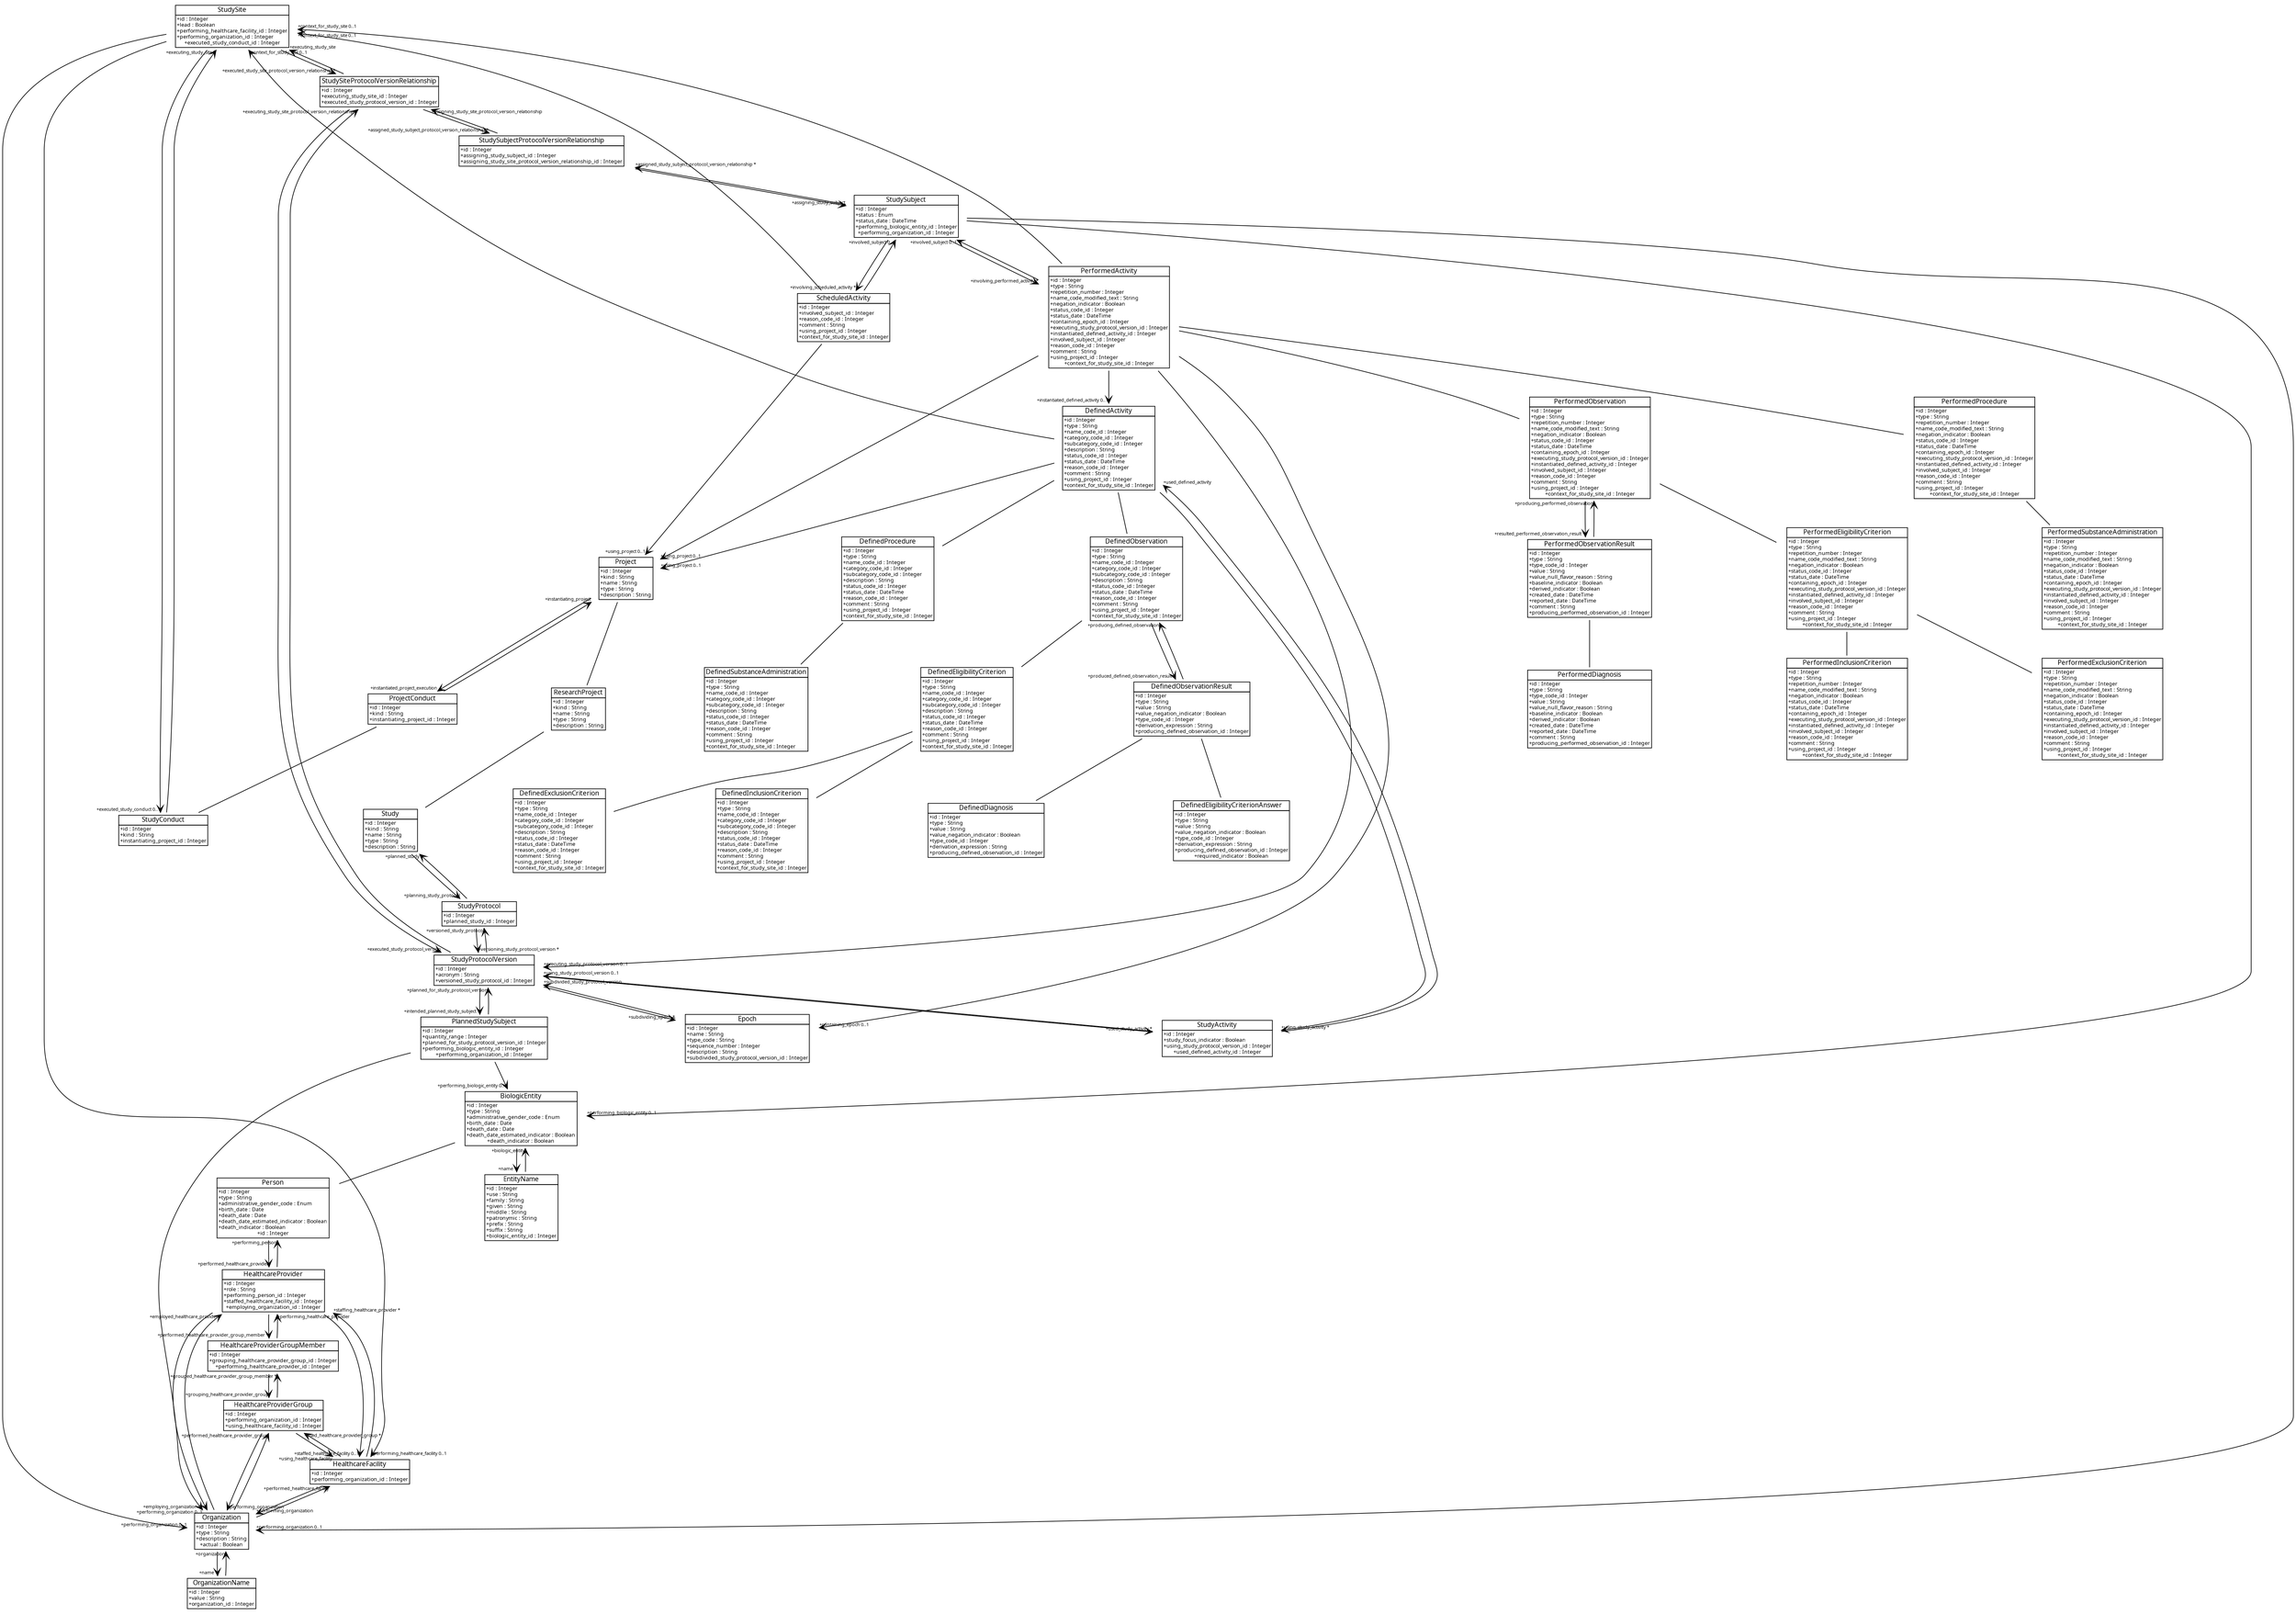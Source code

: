 digraph G {
	graph [bb="0,0,2654.7,1881",
		dim=3,
		mode=major,
		overlap=0,
		pack=True,
		prog=neato,
		ratio=.75,
		sep=0.01
	];
	node [label="\N"];
	BiologicEntity	[fontname="Bitstream-Vera Sans",
		fontsize=8.0,
		height=1.25,
		label=<<TABLE CELLSPACING="0" CELLPADDING="1" BORDER="0" CELLBORDER="1.0" ALIGN="LEFT"><TR><TD><FONT POINT-SIZE="10">BiologicEntity</FONT></TD></TR><TR><TD ALIGN="LEFT">+id : Integer<BR ALIGN="LEFT"/>+type : String<BR ALIGN="LEFT"/>+administrative_gender_code : Enum<BR ALIGN="LEFT"/>+birth_date : Date<BR ALIGN="LEFT"/>+death_date : Date<BR ALIGN="LEFT"/>+death_date_estimated_indicator : Boolean<BR ALIGN="LEFT"/>+death_indicator : Boolean</TD></TR></TABLE>>,
		pos="186.71,1314",
		shape=plaintext,
		width=2.7778];
	EntityName	[fontname="Bitstream-Vera Sans",
		fontsize=8.0,
		height=1.5,
		label=<<TABLE CELLSPACING="0" CELLPADDING="1" BORDER="0" CELLBORDER="1.0" ALIGN="LEFT"><TR><TD><FONT POINT-SIZE="10">EntityName</FONT></TD></TR><TR><TD ALIGN="LEFT">+id : Integer<BR ALIGN="LEFT"/>+use : String<BR ALIGN="LEFT"/>+family : String<BR ALIGN="LEFT"/>+given : String<BR ALIGN="LEFT"/>+middle : String<BR ALIGN="LEFT"/>+patronymic : String<BR ALIGN="LEFT"/>+prefix : String<BR ALIGN="LEFT"/>+suffix : String<BR ALIGN="LEFT"/>+biologic_entity_id : Integer</TD></TR></TABLE>>,
		pos="195.71,1116",
		shape=plaintext,
		width=1.875];
	BiologicEntity -> EntityName	[arrowhead=vee,
		arrowsize=1.0,
		arrowtail=none,
		fontname="Bitstream-Vera Sans",
		fontsize=7.0,
		head_lp="170.7,1174",
		headlabel="+name *",
		pos="e,187.2,1170 182.99,1268.5 183.11,1242.4 184.45,1208.8 186.46,1180",
		style="setlinewidth(1.0)"];
	Person	[fontname="Bitstream-Vera Sans",
		fontsize=8.0,
		height=1.375,
		label=<<TABLE CELLSPACING="0" CELLPADDING="1" BORDER="0" CELLBORDER="1.0" ALIGN="LEFT"><TR><TD><FONT POINT-SIZE="10">Person</FONT></TD></TR><TR><TD ALIGN="LEFT">+id : Integer<BR ALIGN="LEFT"/>+type : String<BR ALIGN="LEFT"/>+administrative_gender_code : Enum<BR ALIGN="LEFT"/>+birth_date : Date<BR ALIGN="LEFT"/>+death_date : Date<BR ALIGN="LEFT"/>+death_date_estimated_indicator : Boolean<BR ALIGN="LEFT"/>+death_indicator : Boolean<BR ALIGN="LEFT"/>+id : Integer</TD></TR></TABLE>>,
		pos="166.71,536",
		shape=plaintext,
		width=2.7778];
	BiologicEntity -> Person	[arrowhead=none,
		arrowsize=1.0,
		arrowtail=empty,
		pos="153.41,1269 139.8,1248.3 125.65,1222.6 118.71,1197 58.428,974.98 121.82,696.46 152.29,585.68",
		style="setlinewidth(1.0)"];
	DefinedActivity	[fontname="Bitstream-Vera Sans",
		fontsize=8.0,
		height=1.875,
		label=<<TABLE CELLSPACING="0" CELLPADDING="1" BORDER="0" CELLBORDER="1.0" ALIGN="LEFT"><TR><TD><FONT POINT-SIZE="10">DefinedActivity</FONT></TD></TR><TR><TD ALIGN="LEFT">+id : Integer<BR ALIGN="LEFT"/>+type : String<BR ALIGN="LEFT"/>+name_code_id : Integer<BR ALIGN="LEFT"/>+category_code_id : Integer<BR ALIGN="LEFT"/>+subcategory_code_id : Integer<BR ALIGN="LEFT"/>+description : String<BR ALIGN="LEFT"/>+status_code_id : Integer<BR ALIGN="LEFT"/>+status_date : DateTime<BR ALIGN="LEFT"/>+reason_code_id : Integer<BR ALIGN="LEFT"/>+comment : String<BR ALIGN="LEFT"/>+using_project_id : Integer<BR ALIGN="LEFT"/>+context_for_study_site_id : Integer</TD></TR></TABLE>>,
		pos="1060.7,1116",
		shape=plaintext,
		width=2.2917];
	DefinedObservation	[fontname="Bitstream-Vera Sans",
		fontsize=8.0,
		height=1.875,
		label=<<TABLE CELLSPACING="0" CELLPADDING="1" BORDER="0" CELLBORDER="1.0" ALIGN="LEFT"><TR><TD><FONT POINT-SIZE="10">DefinedObservation</FONT></TD></TR><TR><TD ALIGN="LEFT">+id : Integer<BR ALIGN="LEFT"/>+type : String<BR ALIGN="LEFT"/>+name_code_id : Integer<BR ALIGN="LEFT"/>+category_code_id : Integer<BR ALIGN="LEFT"/>+subcategory_code_id : Integer<BR ALIGN="LEFT"/>+description : String<BR ALIGN="LEFT"/>+status_code_id : Integer<BR ALIGN="LEFT"/>+status_date : DateTime<BR ALIGN="LEFT"/>+reason_code_id : Integer<BR ALIGN="LEFT"/>+comment : String<BR ALIGN="LEFT"/>+using_project_id : Integer<BR ALIGN="LEFT"/>+context_for_study_site_id : Integer</TD></TR></TABLE>>,
		pos="1060.7,918",
		shape=plaintext,
		width=2.2917];
	DefinedActivity -> DefinedObservation	[arrowhead=none,
		arrowsize=1.0,
		arrowtail=empty,
		pos="1060.7,1048.4 1060.7,1028.2 1060.7,1006 1060.7,985.78",
		style="setlinewidth(1.0)"];
	DefinedProcedure	[fontname="Bitstream-Vera Sans",
		fontsize=8.0,
		height=1.875,
		label=<<TABLE CELLSPACING="0" CELLPADDING="1" BORDER="0" CELLBORDER="1.0" ALIGN="LEFT"><TR><TD><FONT POINT-SIZE="10">DefinedProcedure</FONT></TD></TR><TR><TD ALIGN="LEFT">+id : Integer<BR ALIGN="LEFT"/>+type : String<BR ALIGN="LEFT"/>+name_code_id : Integer<BR ALIGN="LEFT"/>+category_code_id : Integer<BR ALIGN="LEFT"/>+subcategory_code_id : Integer<BR ALIGN="LEFT"/>+description : String<BR ALIGN="LEFT"/>+status_code_id : Integer<BR ALIGN="LEFT"/>+status_date : DateTime<BR ALIGN="LEFT"/>+reason_code_id : Integer<BR ALIGN="LEFT"/>+comment : String<BR ALIGN="LEFT"/>+using_project_id : Integer<BR ALIGN="LEFT"/>+context_for_study_site_id : Integer</TD></TR></TABLE>>,
		pos="1287.7,918",
		shape=plaintext,
		width=2.2917];
	DefinedActivity -> DefinedProcedure	[arrowhead=none,
		arrowsize=1.0,
		arrowtail=empty,
		pos="1137.9,1048.4 1161.3,1028.2 1187,1006 1210.4,985.78",
		style="setlinewidth(1.0)"];
	Project	[fontname="Bitstream-Vera Sans",
		fontsize=8.0,
		height=1,
		label=<<TABLE CELLSPACING="0" CELLPADDING="1" BORDER="0" CELLBORDER="1.0" ALIGN="LEFT"><TR><TD><FONT POINT-SIZE="10">Project</FONT></TD></TR><TR><TD ALIGN="LEFT">+id : Integer<BR ALIGN="LEFT"/>+kind : String<BR ALIGN="LEFT"/>+name : String<BR ALIGN="LEFT"/>+type : String<BR ALIGN="LEFT"/>+description : String</TD></TR></TABLE>>,
		pos="775.71,918",
		shape=plaintext,
		width=1.4583];
	DefinedActivity -> Project	[arrowhead=vee,
		arrowsize=1.0,
		arrowtail=none,
		fontname="Bitstream-Vera Sans",
		fontsize=7.0,
		head_lp="862.4,958.21",
		headlabel="+using_project 0..1",
		pos="e,826.9,954.21 977.89,1058 932.22,1026.6 876.58,988.37 835.23,959.94",
		style="setlinewidth(1.0)"];
	StudyActivity	[fontname="Bitstream-Vera Sans",
		fontsize=8.0,
		height=0.875,
		label=<<TABLE CELLSPACING="0" CELLPADDING="1" BORDER="0" CELLBORDER="1.0" ALIGN="LEFT"><TR><TD><FONT POINT-SIZE="10">StudyActivity</FONT></TD></TR><TR><TD ALIGN="LEFT">+id : Integer<BR ALIGN="LEFT"/>+study_focus_indicator : Boolean<BR ALIGN="LEFT"/>+using_study_protocol_version_id : Integer<BR ALIGN="LEFT"/>+used_defined_activity_id : Integer</TD></TR></TABLE>>,
		pos="1533.7,918",
		shape=plaintext,
		width=2.7083];
	DefinedActivity -> StudyActivity	[arrowhead=vee,
		arrowsize=1.0,
		arrowtail=none,
		fontname="Bitstream-Vera Sans",
		fontsize=7.0,
		head_lp="1426.9,953.66",
		headlabel="+using_study_activity *",
		pos="e,1470.9,949.66 1143.5,1085.7 1206.5,1063.9 1295,1032.2 1370.7,999 1401.1,985.66 1433.8,969 1462,954.34",
		style="setlinewidth(1.0)"];
	StudySite	[fontname="Bitstream-Vera Sans",
		fontsize=8.0,
		height=1,
		label=<<TABLE CELLSPACING="0" CELLPADDING="1" BORDER="0" CELLBORDER="1.0" ALIGN="LEFT"><TR><TD><FONT POINT-SIZE="10">StudySite</FONT></TD></TR><TR><TD ALIGN="LEFT">+id : Integer<BR ALIGN="LEFT"/>+lead : Boolean<BR ALIGN="LEFT"/>+performing_healthcare_facility_id : Integer<BR ALIGN="LEFT"/>+performing_organization_id : Integer<BR ALIGN="LEFT"/>+executed_study_conduct_id : Integer</TD></TR></TABLE>>,
		pos="456.71,396",
		shape=plaintext,
		width=2.7639];
	DefinedActivity -> StudySite	[arrowhead=vee,
		arrowsize=1.0,
		arrowtail=none,
		fontname="Bitstream-Vera Sans",
		fontsize=7.0,
		head_lp="608.83,421.7",
		headlabel="+context_for_study_site 0..1",
		pos="e,556.33,417.7 1001.9,1048.3 989.93,1032.7 978.13,1015.8 968.71,999 885.37,850.35 925.92,784.2 836.71,639 782.46,550.72 765.13,524.12 \
677.71,468.5 644.05,447.09 603.41,431.55 566.21,420.54",
		style="setlinewidth(1.0)"];
	DefinedDiagnosis	[fontname="Bitstream-Vera Sans",
		fontsize=8.0,
		height=1.25,
		label=<<TABLE CELLSPACING="0" CELLPADDING="1" BORDER="0" CELLBORDER="1.0" ALIGN="LEFT"><TR><TD><FONT POINT-SIZE="10">DefinedDiagnosis</FONT></TD></TR><TR><TD ALIGN="LEFT">+id : Integer<BR ALIGN="LEFT"/>+type : String<BR ALIGN="LEFT"/>+value : String<BR ALIGN="LEFT"/>+value_negation_indicator : Boolean<BR ALIGN="LEFT"/>+type_code_id : Integer<BR ALIGN="LEFT"/>+derivation_expression : String<BR ALIGN="LEFT"/>+producing_defined_observation_id : Integer</TD></TR></TABLE>>,
		pos="1191.7,536",
		shape=plaintext,
		width=2.8333];
	DefinedObservationResult	[fontname="Bitstream-Vera Sans",
		fontsize=8.0,
		height=1.25,
		label=<<TABLE CELLSPACING="0" CELLPADDING="1" BORDER="0" CELLBORDER="1.0" ALIGN="LEFT"><TR><TD><FONT POINT-SIZE="10">DefinedObservationResult</FONT></TD></TR><TR><TD ALIGN="LEFT">+id : Integer<BR ALIGN="LEFT"/>+type : String<BR ALIGN="LEFT"/>+value : String<BR ALIGN="LEFT"/>+value_negation_indicator : Boolean<BR ALIGN="LEFT"/>+type_code_id : Integer<BR ALIGN="LEFT"/>+derivation_expression : String<BR ALIGN="LEFT"/>+producing_defined_observation_id : Integer</TD></TR></TABLE>>,
		pos="1084.7,720",
		shape=plaintext,
		width=2.8333];
	DefinedObservationResult -> DefinedDiagnosis	[arrowhead=none,
		arrowsize=1.0,
		arrowtail=empty,
		pos="1110.6,674.94 1127.3,646.54 1148.9,609.73 1165.7,581.28",
		style="setlinewidth(1.0)"];
	DefinedObservationResult -> DefinedObservation	[arrowhead=vee,
		arrowsize=1.0,
		arrowtail=none,
		fontname="Bitstream-Vera Sans",
		fontsize=7.0,
		head_lp="1014.8,846.37",
		headlabel="+producing_defined_observation",
		pos="e,1075.3,850.37 1085,765.27 1083.2,787.43 1080.2,814.91 1076.7,840.36",
		style="setlinewidth(1.0)"];
	DefinedEligibilityCriterionAnswer	[fontname="Bitstream-Vera Sans",
		fontsize=8.0,
		height=1.375,
		label=<<TABLE CELLSPACING="0" CELLPADDING="1" BORDER="0" CELLBORDER="1.0" ALIGN="LEFT"><TR><TD><FONT POINT-SIZE="10">DefinedEligibilityCriterionAnswer</FONT></TD></TR><TR><TD ALIGN="LEFT">+id : Integer<BR ALIGN="LEFT"/>+type : String<BR ALIGN="LEFT"/>+value : String<BR ALIGN="LEFT"/>+value_negation_indicator : Boolean<BR ALIGN="LEFT"/>+type_code_id : Integer<BR ALIGN="LEFT"/>+derivation_expression : String<BR ALIGN="LEFT"/>+producing_defined_observation_id : Integer<BR ALIGN="LEFT"/>+required_indicator : Boolean</TD></TR></TABLE>>,
		pos="1466.7,536",
		shape=plaintext,
		width=2.8333];
	DefinedObservationResult -> DefinedEligibilityCriterionAnswer	[arrowhead=none,
		arrowsize=1.0,
		arrowtail=empty,
		pos="1172.2,674.95 1196,663.13 1221.8,650.46 1245.7,639 1284.4,620.47 1327.1,600.6 1364.6,583.36",
		style="setlinewidth(1.0)"];
	DefinedEligibilityCriterion	[fontname="Bitstream-Vera Sans",
		fontsize=8.0,
		height=1.875,
		label=<<TABLE CELLSPACING="0" CELLPADDING="1" BORDER="0" CELLBORDER="1.0" ALIGN="LEFT"><TR><TD><FONT POINT-SIZE="10">DefinedEligibilityCriterion</FONT></TD></TR><TR><TD ALIGN="LEFT">+id : Integer<BR ALIGN="LEFT"/>+type : String<BR ALIGN="LEFT"/>+name_code_id : Integer<BR ALIGN="LEFT"/>+category_code_id : Integer<BR ALIGN="LEFT"/>+subcategory_code_id : Integer<BR ALIGN="LEFT"/>+description : String<BR ALIGN="LEFT"/>+status_code_id : Integer<BR ALIGN="LEFT"/>+status_date : DateTime<BR ALIGN="LEFT"/>+reason_code_id : Integer<BR ALIGN="LEFT"/>+comment : String<BR ALIGN="LEFT"/>+using_project_id : Integer<BR ALIGN="LEFT"/>+context_for_study_site_id : Integer</TD></TR></TABLE>>,
		pos="1336.7,720",
		shape=plaintext,
		width=2.2917];
	DefinedExclusionCriterion	[fontname="Bitstream-Vera Sans",
		fontsize=8.0,
		height=1.875,
		label=<<TABLE CELLSPACING="0" CELLPADDING="1" BORDER="0" CELLBORDER="1.0" ALIGN="LEFT"><TR><TD><FONT POINT-SIZE="10">DefinedExclusionCriterion</FONT></TD></TR><TR><TD ALIGN="LEFT">+id : Integer<BR ALIGN="LEFT"/>+type : String<BR ALIGN="LEFT"/>+name_code_id : Integer<BR ALIGN="LEFT"/>+category_code_id : Integer<BR ALIGN="LEFT"/>+subcategory_code_id : Integer<BR ALIGN="LEFT"/>+description : String<BR ALIGN="LEFT"/>+status_code_id : Integer<BR ALIGN="LEFT"/>+status_date : DateTime<BR ALIGN="LEFT"/>+reason_code_id : Integer<BR ALIGN="LEFT"/>+comment : String<BR ALIGN="LEFT"/>+using_project_id : Integer<BR ALIGN="LEFT"/>+context_for_study_site_id : Integer</TD></TR></TABLE>>,
		pos="1718.7,536",
		shape=plaintext,
		width=2.2917];
	DefinedEligibilityCriterion -> DefinedExclusionCriterion	[arrowhead=none,
		arrowsize=1.0,
		arrowtail=empty,
		pos="1419.3,667.69 1437.2,657.52 1456.3,647.4 1474.7,639 1518.7,618.87 1532.9,621.74 1577.7,603.5 1596.8,595.75 1616.9,586.74 1635.9,\
577.9",
		style="setlinewidth(1.0)"];
	DefinedInclusionCriterion	[fontname="Bitstream-Vera Sans",
		fontsize=8.0,
		height=1.875,
		label=<<TABLE CELLSPACING="0" CELLPADDING="1" BORDER="0" CELLBORDER="1.0" ALIGN="LEFT"><TR><TD><FONT POINT-SIZE="10">DefinedInclusionCriterion</FONT></TD></TR><TR><TD ALIGN="LEFT">+id : Integer<BR ALIGN="LEFT"/>+type : String<BR ALIGN="LEFT"/>+name_code_id : Integer<BR ALIGN="LEFT"/>+category_code_id : Integer<BR ALIGN="LEFT"/>+subcategory_code_id : Integer<BR ALIGN="LEFT"/>+description : String<BR ALIGN="LEFT"/>+status_code_id : Integer<BR ALIGN="LEFT"/>+status_date : DateTime<BR ALIGN="LEFT"/>+reason_code_id : Integer<BR ALIGN="LEFT"/>+comment : String<BR ALIGN="LEFT"/>+using_project_id : Integer<BR ALIGN="LEFT"/>+context_for_study_site_id : Integer</TD></TR></TABLE>>,
		pos="1945.7,536",
		shape=plaintext,
		width=2.2917];
	DefinedEligibilityCriterion -> DefinedInclusionCriterion	[arrowhead=none,
		arrowsize=1.0,
		arrowtail=empty,
		pos="1419.5,663.6 1437.1,653.97 1456,645.1 1474.7,639 1617.5,592.43 1666.5,645.21 1810.7,603.5 1828.1,598.46 1846.1,591.25 1862.9,583.43",
		style="setlinewidth(1.0)"];
	DefinedObservation -> DefinedObservationResult	[arrowhead=vee,
		arrowsize=1.0,
		arrowtail=none,
		fontname="Bitstream-Vera Sans",
		fontsize=7.0,
		head_lp="999.03,769.27",
		headlabel="+produced_defined_observation_result *",
		pos="e,1073.5,765.27 1062.4,850.37 1064.9,825.91 1068.4,798.54 1071.9,775.29",
		style="setlinewidth(1.0)"];
	DefinedObservation -> DefinedEligibilityCriterion	[arrowhead=none,
		arrowsize=1.0,
		arrowtail=empty,
		pos="1143.5,858.19 1178.4,833.39 1219,804.57 1254,779.76",
		style="setlinewidth(1.0)"];
	DefinedSubstanceAdministration	[fontname="Bitstream-Vera Sans",
		fontsize=8.0,
		height=1.875,
		label=<<TABLE CELLSPACING="0" CELLPADDING="1" BORDER="0" CELLBORDER="1.0" ALIGN="LEFT"><TR><TD><FONT POINT-SIZE="10">DefinedSubstanceAdministration</FONT></TD></TR><TR><TD ALIGN="LEFT">+id : Integer<BR ALIGN="LEFT"/>+type : String<BR ALIGN="LEFT"/>+name_code_id : Integer<BR ALIGN="LEFT"/>+category_code_id : Integer<BR ALIGN="LEFT"/>+subcategory_code_id : Integer<BR ALIGN="LEFT"/>+description : String<BR ALIGN="LEFT"/>+status_code_id : Integer<BR ALIGN="LEFT"/>+status_date : DateTime<BR ALIGN="LEFT"/>+reason_code_id : Integer<BR ALIGN="LEFT"/>+comment : String<BR ALIGN="LEFT"/>+using_project_id : Integer<BR ALIGN="LEFT"/>+context_for_study_site_id : Integer</TD></TR></TABLE>>,
		pos="1573.7,720",
		shape=plaintext,
		width=2.5];
	DefinedProcedure -> DefinedSubstanceAdministration	[arrowhead=none,
		arrowsize=1.0,
		arrowtail=empty,
		pos="1370.4,860.31 1405.9,836 1447.4,807.54 1483.7,782.71",
		style="setlinewidth(1.0)"];
	EntityName -> BiologicEntity	[arrowhead=vee,
		arrowsize=1.0,
		arrowtail=none,
		fontname="Bitstream-Vera Sans",
		fontsize=7.0,
		head_lp="164.01,1264.5",
		headlabel="+biologic_entity",
		pos="e,194.51,1268.5 199.35,1170 198.97,1197.3 197.46,1230.7 195.35,1258.3",
		style="setlinewidth(1.0)"];
	Epoch	[fontname="Bitstream-Vera Sans",
		fontsize=8.0,
		height=1.125,
		label=<<TABLE CELLSPACING="0" CELLPADDING="1" BORDER="0" CELLBORDER="1.0" ALIGN="LEFT"><TR><TD><FONT POINT-SIZE="10">Epoch</FONT></TD></TR><TR><TD ALIGN="LEFT">+id : Integer<BR ALIGN="LEFT"/>+name : String<BR ALIGN="LEFT"/>+type_code : String<BR ALIGN="LEFT"/>+sequence_number : Integer<BR ALIGN="LEFT"/>+description : String<BR ALIGN="LEFT"/>+subdivided_study_protocol_version_id : Integer</TD></TR></TABLE>>,
		pos="517.71,1116",
		shape=plaintext,
		width=3.0278];
	StudyProtocolVersion	[fontname="Bitstream-Vera Sans",
		fontsize=8.0,
		height=0.75,
		label=<<TABLE CELLSPACING="0" CELLPADDING="1" BORDER="0" CELLBORDER="1.0" ALIGN="LEFT"><TR><TD><FONT POINT-SIZE="10">StudyProtocolVersion</FONT></TD></TR><TR><TD ALIGN="LEFT">+id : Integer<BR ALIGN="LEFT"/>+acronym : String<BR ALIGN="LEFT"/>+versioned_study_protocol_id : Integer</TD></TR></TABLE>>,
		pos="1043.7,1746",
		shape=plaintext,
		width=2.5];
	Epoch -> StudyProtocolVersion	[arrowhead=vee,
		arrowsize=1.0,
		arrowtail=none,
		fontname="Bitstream-Vera Sans",
		fontsize=7.0,
		head_lp="885.96,1732.6",
		headlabel="+subdivided_study_protocol_version",
		pos="e,953.46,1728.6 534.11,1156.7 554.02,1221.1 583.71,1352.6 583.71,1466 583.71,1567 583.71,1567 583.71,1567 583.71,1644.1 808.08,1699.7 \
943.47,1726.7",
		style="setlinewidth(1.0)"];
	HealthcareFacility	[fontname="Bitstream-Vera Sans",
		fontsize=8.0,
		height=0.625,
		label=<<TABLE CELLSPACING="0" CELLPADDING="1" BORDER="0" CELLBORDER="1.0" ALIGN="LEFT"><TR><TD><FONT POINT-SIZE="10">HealthcareFacility</FONT></TD></TR><TR><TD ALIGN="LEFT">+id : Integer<BR ALIGN="LEFT"/>+performing_organization_id : Integer</TD></TR></TABLE>>,
		pos="282.71,302",
		shape=plaintext,
		width=2.4444];
	HealthcareProvider	[fontname="Bitstream-Vera Sans",
		fontsize=8.0,
		height=1,
		label=<<TABLE CELLSPACING="0" CELLPADDING="1" BORDER="0" CELLBORDER="1.0" ALIGN="LEFT"><TR><TD><FONT POINT-SIZE="10">HealthcareProvider</FONT></TD></TR><TR><TD ALIGN="LEFT">+id : Integer<BR ALIGN="LEFT"/>+role : String<BR ALIGN="LEFT"/>+performing_person_id : Integer<BR ALIGN="LEFT"/>+staffed_healthcare_facility_id : Integer<BR ALIGN="LEFT"/>+employing_organization_id : Integer</TD></TR></TABLE>>,
		pos="182.71,396",
		shape=plaintext,
		width=2.5417];
	HealthcareFacility -> HealthcareProvider	[arrowhead=vee,
		arrowsize=1.0,
		arrowtail=none,
		fontname="Bitstream-Vera Sans",
		fontsize=7.0,
		head_lp="285.87,355.96",
		headlabel="+staffing_healthcare_provider *",
		pos="e,227.37,359.96 265.02,324.63 256.44,333.18 245.73,343.31 234.88,353.19",
		style="setlinewidth(1.0)"];
	HealthcareProviderGroup	[fontname="Bitstream-Vera Sans",
		fontsize=8.0,
		height=0.75,
		label=<<TABLE CELLSPACING="0" CELLPADDING="1" BORDER="0" CELLBORDER="1.0" ALIGN="LEFT"><TR><TD><FONT POINT-SIZE="10">HealthcareProviderGroup</FONT></TD></TR><TR><TD ALIGN="LEFT">+id : Integer<BR ALIGN="LEFT"/>+performing_organization_id : Integer<BR ALIGN="LEFT"/>+using_healthcare_facility_id : Integer</TD></TR></TABLE>>,
		pos="282.71,117",
		shape=plaintext,
		width=2.4583];
	HealthcareFacility -> HealthcareProviderGroup	[arrowhead=vee,
		arrowsize=1.0,
		arrowtail=none,
		fontname="Bitstream-Vera Sans",
		fontsize=7.0,
		head_lp="211.81,148.1",
		headlabel="+used_healthcare_provider_group *",
		pos="e,277.81,144.1 278.15,279.29 275.59,248.53 275.27,191.85 277.18,154.54",
		style="setlinewidth(1.0)"];
	Organization	[fontname="Bitstream-Vera Sans",
		fontsize=8.0,
		height=0.875,
		label=<<TABLE CELLSPACING="0" CELLPADDING="1" BORDER="0" CELLBORDER="1.0" ALIGN="LEFT"><TR><TD><FONT POINT-SIZE="10">Organization</FONT></TD></TR><TR><TD ALIGN="LEFT">+id : Integer<BR ALIGN="LEFT"/>+type : String<BR ALIGN="LEFT"/>+description : String<BR ALIGN="LEFT"/>+actual : Boolean</TD></TR></TABLE>>,
		pos="437.71,212",
		shape=plaintext,
		width=1.4583];
	HealthcareFacility -> Organization	[arrowhead=vee,
		arrowsize=1.0,
		arrowtail=none,
		fontname="Bitstream-Vera Sans",
		fontsize=7.0,
		head_lp="337.09,243.33",
		headlabel="+performing_organization",
		pos="e,385.09,239.33 314.73,279.47 332.51,268.88 355.16,255.9 376.19,244.24",
		style="setlinewidth(1.0)"];
	HealthcareProvider -> HealthcareFacility	[arrowhead=vee,
		arrowsize=1.0,
		arrowtail=none,
		fontname="Bitstream-Vera Sans",
		fontsize=7.0,
		head_lp="194.37,328.63",
		headlabel="+staffed_healthcare_facility 0..1",
		pos="e,253.37,324.63 214.22,359.96 224.21,350.49 235.31,340.36 245.65,331.31",
		style="setlinewidth(1.0)"];
	HealthcareProviderGroupMember	[fontname="Bitstream-Vera Sans",
		fontsize=8.0,
		height=0.75,
		label=<<TABLE CELLSPACING="0" CELLPADDING="1" BORDER="0" CELLBORDER="1.0" ALIGN="LEFT"><TR><TD><FONT POINT-SIZE="10">HealthcareProviderGroupMember</FONT></TD></TR><TR><TD ALIGN="LEFT">+id : Integer<BR ALIGN="LEFT"/>+grouping_healthcare_provider_group_id : Integer<BR ALIGN="LEFT"/>+performing_healthcare_provider_id : Integer</TD></TR></TABLE>>,
		pos="204.71,27",
		shape=plaintext,
		width=3.125];
	HealthcareProvider -> HealthcareProviderGroupMember	[arrowhead=vee,
		arrowsize=1.0,
		arrowtail=none,
		fontname="Bitstream-Vera Sans",
		fontsize=7.0,
		head_lp="93,58.114",
		headlabel="+performed_healthcare_provider_group_member *",
		pos="e,186,54.114 173.89,359.95 166.04,302.93 160.17,186.72 175.71,90 177.1,81.332 179.49,72.22 182.39,63.73",
		style="setlinewidth(1.0)"];
	HealthcareProvider -> Organization	[arrowhead=vee,
		arrowsize=1.0,
		arrowtail=none,
		fontname="Bitstream-Vera Sans",
		fontsize=7.0,
		head_lp="476.5,247.7",
		headlabel="+employing_organization 0..1",
		pos="e,421.5,243.7 274.55,374.81 307.65,364.2 343.47,348.26 370.71,324.5 392.31,305.65 407.02,276.78 417.43,253.14",
		style="setlinewidth(1.0)"];
	HealthcareProvider -> Person	[arrowhead=vee,
		arrowsize=1.0,
		arrowtail=none,
		fontname="Bitstream-Vera Sans",
		fontsize=7.0,
		head_lp="141.33,482.35",
		headlabel="+performing_person",
		pos="e,178.83,486.35 184.6,432.21 183.72,445.57 182.14,461.18 180.22,476.13",
		style="setlinewidth(1.0)"];
	HealthcareProviderGroup -> HealthcareFacility	[arrowhead=vee,
		arrowsize=1.0,
		arrowtail=none,
		fontname="Bitstream-Vera Sans",
		fontsize=7.0,
		head_lp="238.76,275.29",
		headlabel="+using_healthcare_facility",
		pos="e,287.26,279.29 287.6,144.1 289.94,177.01 290.07,233.54 287.98,269.01",
		style="setlinewidth(1.0)"];
	HealthcareProviderGroup -> HealthcareProviderGroupMember	[arrowhead=vee,
		arrowsize=1.0,
		arrowtail=none,
		fontname="Bitstream-Vera Sans",
		fontsize=7.0,
		head_lp="310.6,58.081",
		headlabel="+grouped_healthcare_provider_group_member *",
		pos="e,221.6,54.081 253.06,89.597 244.83,80.904 236.04,71.114 228.2,61.941",
		style="setlinewidth(1.0)"];
	HealthcareProviderGroup -> Organization	[arrowhead=vee,
		arrowsize=1.0,
		arrowtail=none,
		fontname="Bitstream-Vera Sans",
		fontsize=7.0,
		head_lp="344.92,176.29",
		headlabel="+performing_organization",
		pos="e,392.92,180.29 332.18,144.01 348.79,153.6 367.36,164.65 384.25,174.97",
		style="setlinewidth(1.0)"];
	HealthcareProviderGroupMember -> HealthcareProvider	[arrowhead=vee,
		arrowsize=1.0,
		arrowtail=none,
		fontname="Bitstream-Vera Sans",
		fontsize=7.0,
		head_lp="123.1,355.95",
		headlabel="+performing_healthcare_provider",
		pos="e,185.1,359.95 202.65,54.114 199.51,65.021 195.64,77.94 193.71,90 179.05,181.24 183.45,289.83 184.88,349.71",
		style="setlinewidth(1.0)"];
	HealthcareProviderGroupMember -> HealthcareProviderGroup	[arrowhead=vee,
		arrowsize=1.0,
		arrowtail=none,
		fontname="Bitstream-Vera Sans",
		fontsize=7.0,
		head_lp="195.05,85.597",
		headlabel="+grouping_healthcare_provider_group",
		pos="e,265.55,89.597 234.05,54.081 242.27,62.746 251.06,72.53 258.92,81.719",
		style="setlinewidth(1.0)"];
	Organization -> HealthcareFacility	[arrowhead=vee,
		arrowsize=1.0,
		arrowtail=none,
		fontname="Bitstream-Vera Sans",
		fontsize=7.0,
		head_lp="384.02,275.47",
		headlabel="+performed_healthcare_facility",
		pos="e,326.52,279.47 390.25,243.61 372.96,253.68 353.33,264.78 335.6,274.52",
		style="setlinewidth(1.0)"];
	Organization -> HealthcareProvider	[arrowhead=vee,
		arrowsize=1.0,
		arrowtail=none,
		fontname="Bitstream-Vera Sans",
		fontsize=7.0,
		head_lp="337.44,383.73",
		headlabel="+employed_healthcare_provider *",
		pos="e,274.44,379.73 435.91,243.7 428.94,268.63 413.29,303.05 388.71,324.5 359.5,349.98 320.41,366.47 284.1,377.04",
		style="setlinewidth(1.0)"];
	Organization -> HealthcareProviderGroup	[arrowhead=vee,
		arrowsize=1.0,
		arrowtail=none,
		fontname="Bitstream-Vera Sans",
		fontsize=7.0,
		head_lp="393.12,148.13",
		headlabel="+performed_healthcare_provider_group",
		pos="e,320.12,144.13 384.96,183.1 366.81,172.57 346.67,160.53 329.07,149.68",
		style="setlinewidth(1.0)"];
	OrganizationName	[fontname="Bitstream-Vera Sans",
		fontsize=8.0,
		height=0.75,
		label=<<TABLE CELLSPACING="0" CELLPADDING="1" BORDER="0" CELLBORDER="1.0" ALIGN="LEFT"><TR><TD><FONT POINT-SIZE="10">OrganizationName</FONT></TD></TR><TR><TD ALIGN="LEFT">+id : Integer<BR ALIGN="LEFT"/>+value : String<BR ALIGN="LEFT"/>+organization_id : Integer</TD></TR></TABLE>>,
		pos="493.71,117",
		shape=plaintext,
		width=1.7639];
	Organization -> OrganizationName	[arrowhead=vee,
		arrowsize=1.0,
		arrowtail=none,
		fontname="Bitstream-Vera Sans",
		fontsize=7.0,
		head_lp="488.41,148.01",
		headlabel="+name *",
		pos="e,471.91,144.01 449.81,180.29 454.75,171.39 460.58,161.61 466.39,152.5",
		style="setlinewidth(1.0)"];
	OrganizationName -> Organization	[arrowhead=vee,
		arrowsize=1.0,
		arrowtail=none,
		fontname="Bitstream-Vera Sans",
		fontsize=7.0,
		head_lp="436.59,176.29",
		headlabel="+organization",
		pos="e,462.59,180.29 484.17,144.01 479.54,152.63 473.82,162.43 467.97,171.83",
		style="setlinewidth(1.0)"];
	PerformedActivity	[fontname="Bitstream-Vera Sans",
		fontsize=8.0,
		height=2.25,
		label=<<TABLE CELLSPACING="0" CELLPADDING="1" BORDER="0" CELLBORDER="1.0" ALIGN="LEFT"><TR><TD><FONT POINT-SIZE="10">PerformedActivity</FONT></TD></TR><TR><TD ALIGN="LEFT">+id : Integer<BR ALIGN="LEFT"/>+type : String<BR ALIGN="LEFT"/>+repetition_number : Integer<BR ALIGN="LEFT"/>+name_code_modified_text : String<BR ALIGN="LEFT"/>+negation_indicator : Boolean<BR ALIGN="LEFT"/>+status_code_id : Integer<BR ALIGN="LEFT"/>+status_date : DateTime<BR ALIGN="LEFT"/>+containing_epoch_id : Integer<BR ALIGN="LEFT"/>+executing_study_protocol_version_id : Integer<BR ALIGN="LEFT"/>+instantiated_defined_activity_id : Integer<BR ALIGN="LEFT"/>+involved_subject_id : Integer<BR ALIGN="LEFT"/>+reason_code_id : Integer<BR ALIGN="LEFT"/>+comment : String<BR ALIGN="LEFT"/>+using_project_id : Integer<BR ALIGN="LEFT"/>+context_for_study_site_id : Integer</TD></TR></TABLE>>,
		pos="1043.7,1314",
		shape=plaintext,
		width=2.9583];
	PerformedActivity -> DefinedActivity	[arrowhead=vee,
		arrowsize=1.0,
		arrowtail=none,
		fontname="Bitstream-Vera Sans",
		fontsize=7.0,
		head_lp="990.43,1187.6",
		headlabel="+instantiated_defined_activity 0..1",
		pos="e,1054.9,1183.6 1050.6,1233 1051.8,1220.1 1052.9,1206.7 1054,1193.8",
		style="setlinewidth(1.0)"];
	PerformedActivity -> Epoch	[arrowhead=vee,
		arrowsize=1.0,
		arrowtail=none,
		fontname="Bitstream-Vera Sans",
		fontsize=7.0,
		head_lp="571.86,1160.6",
		headlabel="+containing_epoch 0..1",
		pos="e,614.86,1156.6 937.05,1272.2 902.87,1259.4 864.78,1245.3 829.71,1233 781.58,1216.1 768.68,1214.4 720.71,1197 689.23,1185.6 655.3,\
1172.6 624.36,1160.3",
		style="setlinewidth(1.0)"];
	PerformedObservation	[fontname="Bitstream-Vera Sans",
		fontsize=8.0,
		height=2.25,
		label=<<TABLE CELLSPACING="0" CELLPADDING="1" BORDER="0" CELLBORDER="1.0" ALIGN="LEFT"><TR><TD><FONT POINT-SIZE="10">PerformedObservation</FONT></TD></TR><TR><TD ALIGN="LEFT">+id : Integer<BR ALIGN="LEFT"/>+type : String<BR ALIGN="LEFT"/>+repetition_number : Integer<BR ALIGN="LEFT"/>+name_code_modified_text : String<BR ALIGN="LEFT"/>+negation_indicator : Boolean<BR ALIGN="LEFT"/>+status_code_id : Integer<BR ALIGN="LEFT"/>+status_date : DateTime<BR ALIGN="LEFT"/>+containing_epoch_id : Integer<BR ALIGN="LEFT"/>+executing_study_protocol_version_id : Integer<BR ALIGN="LEFT"/>+instantiated_defined_activity_id : Integer<BR ALIGN="LEFT"/>+involved_subject_id : Integer<BR ALIGN="LEFT"/>+reason_code_id : Integer<BR ALIGN="LEFT"/>+comment : String<BR ALIGN="LEFT"/>+using_project_id : Integer<BR ALIGN="LEFT"/>+context_for_study_site_id : Integer</TD></TR></TABLE>>,
		pos="1984.7,1116",
		shape=plaintext,
		width=2.9583];
	PerformedActivity -> PerformedObservation	[arrowhead=none,
		arrowsize=1.0,
		arrowtail=empty,
		pos="1150.3,1290.8 1331.3,1253.1 1696.9,1176.9 1878,1139.2",
		style="setlinewidth(1.0)"];
	PerformedProcedure	[fontname="Bitstream-Vera Sans",
		fontsize=8.0,
		height=2.25,
		label=<<TABLE CELLSPACING="0" CELLPADDING="1" BORDER="0" CELLBORDER="1.0" ALIGN="LEFT"><TR><TD><FONT POINT-SIZE="10">PerformedProcedure</FONT></TD></TR><TR><TD ALIGN="LEFT">+id : Integer<BR ALIGN="LEFT"/>+type : String<BR ALIGN="LEFT"/>+repetition_number : Integer<BR ALIGN="LEFT"/>+name_code_modified_text : String<BR ALIGN="LEFT"/>+negation_indicator : Boolean<BR ALIGN="LEFT"/>+status_code_id : Integer<BR ALIGN="LEFT"/>+status_date : DateTime<BR ALIGN="LEFT"/>+containing_epoch_id : Integer<BR ALIGN="LEFT"/>+executing_study_protocol_version_id : Integer<BR ALIGN="LEFT"/>+instantiated_defined_activity_id : Integer<BR ALIGN="LEFT"/>+involved_subject_id : Integer<BR ALIGN="LEFT"/>+reason_code_id : Integer<BR ALIGN="LEFT"/>+comment : String<BR ALIGN="LEFT"/>+using_project_id : Integer<BR ALIGN="LEFT"/>+context_for_study_site_id : Integer</TD></TR></TABLE>>,
		pos="2416.7,1116",
		shape=plaintext,
		width=2.9583];
	PerformedActivity -> PerformedProcedure	[arrowhead=none,
		arrowsize=1.0,
		arrowtail=empty,
		pos="1150.6,1306.2 1342.1,1292.9 1756.2,1259.2 2100.7,1197 2171.2,1184.3 2249.1,1164.6 2310,1147.9",
		style="setlinewidth(1.0)"];
	PerformedActivity -> Project	[arrowhead=vee,
		arrowsize=1.0,
		arrowtail=none,
		fontname="Bitstream-Vera Sans",
		fontsize=7.0,
		head_lp="764.19,958.26",
		headlabel="+using_project 0..1",
		pos="e,799.69,954.26 989.15,1232.8 933.64,1151.2 849.66,1027.7 805.4,962.66",
		style="setlinewidth(1.0)"];
	PerformedActivity -> StudyProtocolVersion	[arrowhead=vee,
		arrowsize=1.0,
		arrowtail=none,
		fontname="Bitstream-Vera Sans",
		fontsize=7.0,
		head_lp="970.71,1714.7",
		headlabel="+executing_study_protocol_version 0..1",
		pos="e,1043.7,1718.7 1043.7,1395.3 1043.7,1488.9 1043.7,1639.5 1043.7,1708.4",
		style="setlinewidth(1.0)"];
	PerformedActivity -> StudySite	[arrowhead=vee,
		arrowsize=1.0,
		arrowtail=none,
		fontname="Bitstream-Vera Sans",
		fontsize=7.0,
		head_lp="506.12,436.06",
		headlabel="+context_for_study_site 0..1",
		pos="e,453.62,432.06 937.2,1256.4 908.25,1239 877.74,1218.7 851.71,1197 806.53,1159.4 524.51,854.76 500.71,801 447.16,680.08 448.44,519.66 \
452.96,442.4",
		style="setlinewidth(1.0)"];
	StudySubject	[fontname="Bitstream-Vera Sans",
		fontsize=8.0,
		height=1,
		label=<<TABLE CELLSPACING="0" CELLPADDING="1" BORDER="0" CELLBORDER="1.0" ALIGN="LEFT"><TR><TD><FONT POINT-SIZE="10">StudySubject</FONT></TD></TR><TR><TD ALIGN="LEFT">+id : Integer<BR ALIGN="LEFT"/>+status : Enum<BR ALIGN="LEFT"/>+status_date : DateTime<BR ALIGN="LEFT"/>+performing_biologic_entity_id : Integer<BR ALIGN="LEFT"/>+performing_organization_id : Integer</TD></TR></TABLE>>,
		pos="796.71,1467",
		shape=plaintext,
		width=2.5417];
	PerformedActivity -> StudySubject	[arrowhead=vee,
		arrowsize=1.0,
		arrowtail=none,
		fontname="Bitstream-Vera Sans",
		fontsize=7.0,
		head_lp="817.79,1427",
		headlabel="+involved_subject 0..1",
		pos="e,859.79,1431 937.06,1384.3 913.9,1398.5 889.94,1413 868.5,1425.8",
		style="setlinewidth(1.0)"];
	PerformedDiagnosis	[fontname="Bitstream-Vera Sans",
		fontsize=8.0,
		height=1.75,
		label=<<TABLE CELLSPACING="0" CELLPADDING="1" BORDER="0" CELLBORDER="1.0" ALIGN="LEFT"><TR><TD><FONT POINT-SIZE="10">PerformedDiagnosis</FONT></TD></TR><TR><TD ALIGN="LEFT">+id : Integer<BR ALIGN="LEFT"/>+type : String<BR ALIGN="LEFT"/>+type_code_id : Integer<BR ALIGN="LEFT"/>+value : String<BR ALIGN="LEFT"/>+value_null_flavor_reason : String<BR ALIGN="LEFT"/>+baseline_indicator : Boolean<BR ALIGN="LEFT"/>+derived_indicator : Boolean<BR ALIGN="LEFT"/>+created_date : DateTime<BR ALIGN="LEFT"/>+reported_date : DateTime<BR ALIGN="LEFT"/>+comment : String<BR ALIGN="LEFT"/>+producing_performed_observation_id : Integer</TD></TR></TABLE>>,
		pos="2416.7,720",
		shape=plaintext,
		width=3];
	PerformedObservationResult	[fontname="Bitstream-Vera Sans",
		fontsize=8.0,
		height=1.75,
		label=<<TABLE CELLSPACING="0" CELLPADDING="1" BORDER="0" CELLBORDER="1.0" ALIGN="LEFT"><TR><TD><FONT POINT-SIZE="10">PerformedObservationResult</FONT></TD></TR><TR><TD ALIGN="LEFT">+id : Integer<BR ALIGN="LEFT"/>+type : String<BR ALIGN="LEFT"/>+type_code_id : Integer<BR ALIGN="LEFT"/>+value : String<BR ALIGN="LEFT"/>+value_null_flavor_reason : String<BR ALIGN="LEFT"/>+baseline_indicator : Boolean<BR ALIGN="LEFT"/>+derived_indicator : Boolean<BR ALIGN="LEFT"/>+created_date : DateTime<BR ALIGN="LEFT"/>+reported_date : DateTime<BR ALIGN="LEFT"/>+comment : String<BR ALIGN="LEFT"/>+producing_performed_observation_id : Integer</TD></TR></TABLE>>,
		pos="2128.7,918",
		shape=plaintext,
		width=3];
	PerformedObservationResult -> PerformedDiagnosis	[arrowhead=none,
		arrowsize=1.0,
		arrowtail=empty,
		pos="2219.8,854.98 2253.4,832.11 2291.5,806.19 2325.2,783.28",
		style="setlinewidth(1.0)"];
	PerformedObservationResult -> PerformedObservation	[arrowhead=vee,
		arrowsize=1.0,
		arrowtail=none,
		fontname="Bitstream-Vera Sans",
		fontsize=7.0,
		head_lp="1984.6,1031",
		headlabel="+producing_performed_observation",
		pos="e,2050.1,1035 2089.5,981.04 2079.1,995.63 2067.6,1011.4 2056.1,1026.9",
		style="setlinewidth(1.0)"];
	PerformedEligibilityCriterion	[fontname="Bitstream-Vera Sans",
		fontsize=8.0,
		height=2.25,
		label=<<TABLE CELLSPACING="0" CELLPADDING="1" BORDER="0" CELLBORDER="1.0" ALIGN="LEFT"><TR><TD><FONT POINT-SIZE="10">PerformedEligibilityCriterion</FONT></TD></TR><TR><TD ALIGN="LEFT">+id : Integer<BR ALIGN="LEFT"/>+type : String<BR ALIGN="LEFT"/>+repetition_number : Integer<BR ALIGN="LEFT"/>+name_code_modified_text : String<BR ALIGN="LEFT"/>+negation_indicator : Boolean<BR ALIGN="LEFT"/>+status_code_id : Integer<BR ALIGN="LEFT"/>+status_date : DateTime<BR ALIGN="LEFT"/>+containing_epoch_id : Integer<BR ALIGN="LEFT"/>+executing_study_protocol_version_id : Integer<BR ALIGN="LEFT"/>+instantiated_defined_activity_id : Integer<BR ALIGN="LEFT"/>+involved_subject_id : Integer<BR ALIGN="LEFT"/>+reason_code_id : Integer<BR ALIGN="LEFT"/>+comment : String<BR ALIGN="LEFT"/>+using_project_id : Integer<BR ALIGN="LEFT"/>+context_for_study_site_id : Integer</TD></TR></TABLE>>,
		pos="1838.7,918",
		shape=plaintext,
		width=2.9583];
	PerformedExclusionCriterion	[fontname="Bitstream-Vera Sans",
		fontsize=8.0,
		height=2.25,
		label=<<TABLE CELLSPACING="0" CELLPADDING="1" BORDER="0" CELLBORDER="1.0" ALIGN="LEFT"><TR><TD><FONT POINT-SIZE="10">PerformedExclusionCriterion</FONT></TD></TR><TR><TD ALIGN="LEFT">+id : Integer<BR ALIGN="LEFT"/>+type : String<BR ALIGN="LEFT"/>+repetition_number : Integer<BR ALIGN="LEFT"/>+name_code_modified_text : String<BR ALIGN="LEFT"/>+negation_indicator : Boolean<BR ALIGN="LEFT"/>+status_code_id : Integer<BR ALIGN="LEFT"/>+status_date : DateTime<BR ALIGN="LEFT"/>+containing_epoch_id : Integer<BR ALIGN="LEFT"/>+executing_study_protocol_version_id : Integer<BR ALIGN="LEFT"/>+instantiated_defined_activity_id : Integer<BR ALIGN="LEFT"/>+involved_subject_id : Integer<BR ALIGN="LEFT"/>+reason_code_id : Integer<BR ALIGN="LEFT"/>+comment : String<BR ALIGN="LEFT"/>+using_project_id : Integer<BR ALIGN="LEFT"/>+context_for_study_site_id : Integer</TD></TR></TABLE>>,
		pos="2126.7,720",
		shape=plaintext,
		width=2.9583];
	PerformedEligibilityCriterion -> PerformedExclusionCriterion	[arrowhead=none,
		arrowsize=1.0,
		arrowtail=empty,
		pos="1945.5,844.3 1969.9,827.74 1995.7,810.14 2020,793.59",
		style="setlinewidth(1.0)"];
	PerformedInclusionCriterion	[fontname="Bitstream-Vera Sans",
		fontsize=8.0,
		height=2.25,
		label=<<TABLE CELLSPACING="0" CELLPADDING="1" BORDER="0" CELLBORDER="1.0" ALIGN="LEFT"><TR><TD><FONT POINT-SIZE="10">PerformedInclusionCriterion</FONT></TD></TR><TR><TD ALIGN="LEFT">+id : Integer<BR ALIGN="LEFT"/>+type : String<BR ALIGN="LEFT"/>+repetition_number : Integer<BR ALIGN="LEFT"/>+name_code_modified_text : String<BR ALIGN="LEFT"/>+negation_indicator : Boolean<BR ALIGN="LEFT"/>+status_code_id : Integer<BR ALIGN="LEFT"/>+status_date : DateTime<BR ALIGN="LEFT"/>+containing_epoch_id : Integer<BR ALIGN="LEFT"/>+executing_study_protocol_version_id : Integer<BR ALIGN="LEFT"/>+instantiated_defined_activity_id : Integer<BR ALIGN="LEFT"/>+involved_subject_id : Integer<BR ALIGN="LEFT"/>+reason_code_id : Integer<BR ALIGN="LEFT"/>+comment : String<BR ALIGN="LEFT"/>+using_project_id : Integer<BR ALIGN="LEFT"/>+context_for_study_site_id : Integer</TD></TR></TABLE>>,
		pos="1840.7,720",
		shape=plaintext,
		width=2.9583];
	PerformedEligibilityCriterion -> PerformedInclusionCriterion	[arrowhead=none,
		arrowsize=1.0,
		arrowtail=empty,
		pos="1839.5,837 1839.6,825.14 1839.8,812.92 1839.9,801.07",
		style="setlinewidth(1.0)"];
	PerformedObservation -> PerformedObservationResult	[arrowhead=vee,
		arrowsize=1.0,
		arrowtail=none,
		fontname="Bitstream-Vera Sans",
		fontsize=7.0,
		head_lp="2154.8,985.04",
		headlabel="+resulted_performed_observation_result *",
		pos="e,2076.8,981.04 2036.8,1035 2047.8,1019.8 2059.5,1004 2070.6,989.18",
		style="setlinewidth(1.0)"];
	PerformedObservation -> PerformedEligibilityCriterion	[arrowhead=none,
		arrowsize=1.0,
		arrowtail=empty,
		pos="1925.1,1035 1916.3,1023.1 1907.2,1010.9 1898.3,999.07",
		style="setlinewidth(1.0)"];
	PerformedSubstanceAdministration	[fontname="Bitstream-Vera Sans",
		fontsize=8.0,
		height=2.25,
		label=<<TABLE CELLSPACING="0" CELLPADDING="1" BORDER="0" CELLBORDER="1.0" ALIGN="LEFT"><TR><TD><FONT POINT-SIZE="10">PerformedSubstanceAdministration</FONT></TD></TR><TR><TD ALIGN="LEFT">+id : Integer<BR ALIGN="LEFT"/>+type : String<BR ALIGN="LEFT"/>+repetition_number : Integer<BR ALIGN="LEFT"/>+name_code_modified_text : String<BR ALIGN="LEFT"/>+negation_indicator : Boolean<BR ALIGN="LEFT"/>+status_code_id : Integer<BR ALIGN="LEFT"/>+status_date : DateTime<BR ALIGN="LEFT"/>+containing_epoch_id : Integer<BR ALIGN="LEFT"/>+executing_study_protocol_version_id : Integer<BR ALIGN="LEFT"/>+instantiated_defined_activity_id : Integer<BR ALIGN="LEFT"/>+involved_subject_id : Integer<BR ALIGN="LEFT"/>+reason_code_id : Integer<BR ALIGN="LEFT"/>+comment : String<BR ALIGN="LEFT"/>+using_project_id : Integer<BR ALIGN="LEFT"/>+context_for_study_site_id : Integer</TD></TR></TABLE>>,
		pos="2417.7,918",
		shape=plaintext,
		width=2.9583];
	PerformedProcedure -> PerformedSubstanceAdministration	[arrowhead=none,
		arrowsize=1.0,
		arrowtail=empty,
		pos="2417.1,1035 2417.2,1023.1 2417.2,1010.9 2417.3,999.07",
		style="setlinewidth(1.0)"];
	Person -> HealthcareProvider	[arrowhead=vee,
		arrowsize=1.0,
		arrowtail=none,
		fontname="Bitstream-Vera Sans",
		fontsize=7.0,
		head_lp="112.15,436.21",
		headlabel="+performed_healthcare_provider",
		pos="e,172.65,432.21 165.87,486.35 167.14,471.98 168.99,456.33 171.09,442.2",
		style="setlinewidth(1.0)"];
	PlannedStudySubject	[fontname="Bitstream-Vera Sans",
		fontsize=8.0,
		height=1,
		label=<<TABLE CELLSPACING="0" CELLPADDING="1" BORDER="0" CELLBORDER="1.0" ALIGN="LEFT"><TR><TD><FONT POINT-SIZE="10">PlannedStudySubject</FONT></TD></TR><TR><TD ALIGN="LEFT">+id : Integer<BR ALIGN="LEFT"/>+quantity_range : Integer<BR ALIGN="LEFT"/>+planned_for_study_protocol_version_id : Integer<BR ALIGN="LEFT"/>+performing_biologic_entity_id : Integer<BR ALIGN="LEFT"/>+performing_organization_id : Integer</TD></TR></TABLE>>,
		pos="1043.7,1845",
		shape=plaintext,
		width=3.0833];
	PlannedStudySubject -> BiologicEntity	[arrowhead=vee,
		arrowsize=1.0,
		arrowtail=none,
		fontname="Bitstream-Vera Sans",
		fontsize=7.0,
		head_lp="131.25,1363.2",
		headlabel="+performing_biologic_entity 0..1",
		pos="e,191.25,1359.2 932.46,1842.3 703.89,1835.8 202.71,1804.8 202.71,1657 202.71,1657 202.71,1657 202.71,1565 202.71,1497.5 196.82,1419.9 \
192.19,1369.3",
		style="setlinewidth(1.0)"];
	PlannedStudySubject -> Organization	[arrowhead=vee,
		arrowsize=1.0,
		arrowtail=none,
		fontname="Bitstream-Vera Sans",
		fontsize=7.0,
		head_lp="546.32,218.48",
		headlabel="+performing_organization 0..1",
		pos="e,490.32,214.48 1154.8,1842.8 1519.1,1837.4 2654.7,1808.3 2654.7,1657 2654.7,1657 2654.7,1657 2654.7,395 2654.7,283.86 861.59,225.42 \
500.58,214.78",
		style="setlinewidth(1.0)"];
	PlannedStudySubject -> StudyProtocolVersion	[arrowhead=vee,
		arrowsize=1.0,
		arrowtail=none,
		fontname="Bitstream-Vera Sans",
		fontsize=7.0,
		head_lp="968.64,1777.1",
		headlabel="+planned_for_study_protocol_version",
		pos="e,1037.6,1773.1 1037.2,1809 1036.9,1800.7 1036.9,1791.8 1037.1,1783.4",
		style="setlinewidth(1.0)"];
	ProjectConduct	[fontname="Bitstream-Vera Sans",
		fontsize=8.0,
		height=0.75,
		label=<<TABLE CELLSPACING="0" CELLPADDING="1" BORDER="0" CELLBORDER="1.0" ALIGN="LEFT"><TR><TD><FONT POINT-SIZE="10">ProjectConduct</FONT></TD></TR><TR><TD ALIGN="LEFT">+id : Integer<BR ALIGN="LEFT"/>+kind : String<BR ALIGN="LEFT"/>+instantiating_project_id : Integer</TD></TR></TABLE>>,
		pos="589.71,720",
		shape=plaintext,
		width=2.2083];
	Project -> ProjectConduct	[arrowhead=vee,
		arrowsize=1.0,
		arrowtail=none,
		fontname="Bitstream-Vera Sans",
		fontsize=7.0,
		head_lp="550.36,751.27",
		headlabel="+instantiated_project_execution",
		pos="e,609.86,747.27 737.14,881.96 701.11,846.03 648.45,790.51 616.69,754.98",
		style="setlinewidth(1.0)"];
	ResearchProject	[fontname="Bitstream-Vera Sans",
		fontsize=8.0,
		height=1,
		label=<<TABLE CELLSPACING="0" CELLPADDING="1" BORDER="0" CELLBORDER="1.0" ALIGN="LEFT"><TR><TD><FONT POINT-SIZE="10">ResearchProject</FONT></TD></TR><TR><TD ALIGN="LEFT">+id : Integer<BR ALIGN="LEFT"/>+kind : String<BR ALIGN="LEFT"/>+name : String<BR ALIGN="LEFT"/>+type : String<BR ALIGN="LEFT"/>+description : String</TD></TR></TABLE>>,
		pos="775.71,720",
		shape=plaintext,
		width=1.4583];
	Project -> ResearchProject	[arrowhead=none,
		arrowsize=1.0,
		arrowtail=empty,
		pos="775.71,881.96 775.71,846.39 775.71,791.64 775.71,756.07",
		style="setlinewidth(1.0)"];
	ProjectConduct -> Project	[arrowhead=vee,
		arrowsize=1.0,
		arrowtail=none,
		fontname="Bitstream-Vera Sans",
		fontsize=7.0,
		head_lp="706.77,877.96",
		headlabel="+instantiating_project",
		pos="e,747.77,881.96 619.42,747.27 652.6,779.84 705.96,835.75 741.01,874.46",
		style="setlinewidth(1.0)"];
	StudyConduct	[fontname="Bitstream-Vera Sans",
		fontsize=8.0,
		height=0.75,
		label=<<TABLE CELLSPACING="0" CELLPADDING="1" BORDER="0" CELLBORDER="1.0" ALIGN="LEFT"><TR><TD><FONT POINT-SIZE="10">StudyConduct</FONT></TD></TR><TR><TD ALIGN="LEFT">+id : Integer<BR ALIGN="LEFT"/>+kind : String<BR ALIGN="LEFT"/>+instantiating_project_id : Integer</TD></TR></TABLE>>,
		pos="589.71,536",
		shape=plaintext,
		width=2.2083];
	ProjectConduct -> StudyConduct	[arrowhead=none,
		arrowsize=1.0,
		arrowtail=empty,
		pos="589.71,692.92 589.71,658.33 589.71,597.6 589.71,563.03",
		style="setlinewidth(1.0)"];
	Study	[fontname="Bitstream-Vera Sans",
		fontsize=8.0,
		height=1,
		label=<<TABLE CELLSPACING="0" CELLPADDING="1" BORDER="0" CELLBORDER="1.0" ALIGN="LEFT"><TR><TD><FONT POINT-SIZE="10">Study</FONT></TD></TR><TR><TD ALIGN="LEFT">+id : Integer<BR ALIGN="LEFT"/>+kind : String<BR ALIGN="LEFT"/>+name : String<BR ALIGN="LEFT"/>+type : String<BR ALIGN="LEFT"/>+description : String</TD></TR></TABLE>>,
		pos="976.71,536",
		shape=plaintext,
		width=1.4583];
	ResearchProject -> Study	[arrowhead=none,
		arrowsize=1.0,
		arrowtail=empty,
		pos="814.46,683.91 849.94,651.78 902.18,604.48 937.73,572.29",
		style="setlinewidth(1.0)"];
	ScheduledActivity	[fontname="Bitstream-Vera Sans",
		fontsize=8.0,
		height=1.125,
		label=<<TABLE CELLSPACING="0" CELLPADDING="1" BORDER="0" CELLBORDER="1.0" ALIGN="LEFT"><TR><TD><FONT POINT-SIZE="10">ScheduledActivity</FONT></TD></TR><TR><TD ALIGN="LEFT">+id : Integer<BR ALIGN="LEFT"/>+involved_subject_id : Integer<BR ALIGN="LEFT"/>+reason_code_id : Integer<BR ALIGN="LEFT"/>+comment : String<BR ALIGN="LEFT"/>+using_project_id : Integer<BR ALIGN="LEFT"/>+context_for_study_site_id : Integer</TD></TR></TABLE>>,
		pos="738.71,1314",
		shape=plaintext,
		width=2.2917];
	ScheduledActivity -> Project	[arrowhead=vee,
		arrowsize=1.0,
		arrowtail=none,
		fontname="Bitstream-Vera Sans",
		fontsize=7.0,
		head_lp="736.89,958.27",
		headlabel="+using_project 0..1",
		pos="e,772.39,954.27 742.42,1273.4 749.34,1199.7 764.15,1042 771.46,964.24",
		style="setlinewidth(1.0)"];
	ScheduledActivity -> StudySite	[arrowhead=vee,
		arrowsize=1.0,
		arrowtail=none,
		fontname="Bitstream-Vera Sans",
		fontsize=7.0,
		head_lp="396.45,436.03",
		headlabel="+context_for_study_site 0..1",
		pos="e,448.95,432.03 733.97,1273.3 724.95,1214.1 700.09,1102.7 635.71,1035 607.71,1005.6 581.8,1026.3 551.71,999 477.27,931.55 467.72,\
898.29 442.71,801 410.12,674.25 432.44,517.79 446.96,442.16",
		style="setlinewidth(1.0)"];
	ScheduledActivity -> StudySubject	[arrowhead=vee,
		arrowsize=1.0,
		arrowtail=none,
		fontname="Bitstream-Vera Sans",
		fontsize=7.0,
		head_lp="747.05,1427",
		headlabel="+involved_subject 0..1",
		pos="e,789.05,1431 759.95,1354.6 768.7,1375.1 778.38,1400.1 785.75,1421.3",
		style="setlinewidth(1.0)"];
	StudyProtocol	[fontname="Bitstream-Vera Sans",
		fontsize=8.0,
		height=0.625,
		label=<<TABLE CELLSPACING="0" CELLPADDING="1" BORDER="0" CELLBORDER="1.0" ALIGN="LEFT"><TR><TD><FONT POINT-SIZE="10">StudyProtocol</FONT></TD></TR><TR><TD ALIGN="LEFT">+id : Integer<BR ALIGN="LEFT"/>+planned_study_id : Integer</TD></TR></TABLE>>,
		pos="1765.7,396",
		shape=plaintext,
		width=1.875];
	Study -> StudyProtocol	[arrowhead=vee,
		arrowsize=1.0,
		arrowtail=none,
		fontname="Bitstream-Vera Sans",
		fontsize=7.0,
		head_lp="1650,403.87",
		headlabel="+planning_study_protocol",
		pos="e,1698,399.87 1013,499.94 1030,487.98 1050.9,475.79 1071.7,468.5 1183.3,429.46 1531.3,408.07 1688,400.35",
		style="setlinewidth(1.0)"];
	StudyActivity -> DefinedActivity	[arrowhead=vee,
		arrowsize=1.0,
		arrowtail=none,
		fontname="Bitstream-Vera Sans",
		fontsize=7.0,
		head_lp="1186.4,1094.6",
		headlabel="+used_defined_activity",
		pos="e,1143.4,1090.6 1487,949.66 1458.9,965.35 1422.4,984.22 1388.7,999 1310.9,1033.2 1219.6,1065.6 1153,1087.5",
		style="setlinewidth(1.0)"];
	StudyActivity -> StudyProtocolVersion	[arrowhead=vee,
		arrowsize=1.0,
		arrowtail=none,
		fontname="Bitstream-Vera Sans",
		fontsize=7.0,
		head_lp="1199.1,1740.7",
		headlabel="+using_study_protocol_version 0..1",
		pos="e,1134.1,1736.7 1517.4,949.55 1479,1013.7 1387.7,1168.6 1387.7,1313 1387.7,1567 1387.7,1567 1387.7,1567 1387.7,1676.8 1245.7,1719.1 \
1144.1,1735.2",
		style="setlinewidth(1.0)"];
	StudyConduct -> StudySite	[arrowhead=vee,
		arrowsize=1.0,
		arrowtail=none,
		fontname="Bitstream-Vera Sans",
		fontsize=7.0,
		head_lp="529.03,436.05",
		headlabel="+executing_study_site *",
		pos="e,484.53,432.05 558.94,508.72 538.72,489.19 512.36,462.12 491.41,439.53",
		style="setlinewidth(1.0)"];
	StudyProtocol -> Study	[arrowhead=vee,
		arrowsize=1.0,
		arrowtail=none,
		fontname="Bitstream-Vera Sans",
		fontsize=7.0,
		head_lp="999.31,496.29",
		headlabel="+planned_study",
		pos="e,1029.3,500.29 1698.2,400.33 1550.1,408.02 1201.4,429.42 1089.7,468.5 1072,474.71 1054.2,484.47 1038.1,494.63",
		style="setlinewidth(1.0)"];
	StudyProtocol -> StudyProtocolVersion	[arrowhead=vee,
		arrowsize=1.0,
		arrowtail=none,
		fontname="Bitstream-Vera Sans",
		fontsize=7.0,
		head_lp="1203.3,1748.2",
		headlabel="+versioning_study_protocol_version *",
		pos="e,1133.8,1744.2 1833.3,407.51 2032.8,441.32 2604.7,554.78 2604.7,719 2604.7,1567 2604.7,1567 2604.7,1567 2604.7,1714.2 1489,1739.7 \
1144,1744.1",
		style="setlinewidth(1.0)"];
	StudyProtocolVersion -> Epoch	[arrowhead=vee,
		arrowsize=1.0,
		arrowtail=none,
		fontname="Bitstream-Vera Sans",
		fontsize=7.0,
		head_lp="482.88,1160.7",
		headlabel="+subdividing_epoch *",
		pos="e,522.88,1156.7 953.53,1730.8 814.95,1705.6 565.71,1648.3 565.71,1567 565.71,1567 565.71,1567 565.71,1466 565.71,1358.1 538.85,1233.9 \
524.92,1166.6",
		style="setlinewidth(1.0)"];
	StudyProtocolVersion -> PlannedStudySubject	[arrowhead=vee,
		arrowsize=1.0,
		arrowtail=none,
		fontname="Bitstream-Vera Sans",
		fontsize=7.0,
		head_lp="984.22,1805",
		headlabel="+intended_planned_study_subject *",
		pos="e,1050.2,1809 1049.8,1773.1 1050.3,1781.1 1050.5,1790 1050.4,1798.8",
		style="setlinewidth(1.0)"];
	StudyProtocolVersion -> StudyActivity	[arrowhead=vee,
		arrowsize=1.0,
		arrowtail=none,
		fontname="Bitstream-Vera Sans",
		fontsize=7.0,
		head_lp="1550,953.55",
		headlabel="+used_study_activity *",
		pos="e,1507.5,949.55 1134,1734.7 1230.5,1718.2 1369.7,1675.7 1369.7,1567 1369.7,1567 1369.7,1567 1369.7,1313 1369.7,1174.5 1453.7,1026.4 \
1501.6,957.9",
		style="setlinewidth(1.0)"];
	StudyProtocolVersion -> StudyProtocol	[arrowhead=vee,
		arrowsize=1.0,
		arrowtail=none,
		fontname="Bitstream-Vera Sans",
		fontsize=7.0,
		head_lp="1883.5,412.92",
		headlabel="+versioned_study_protocol",
		pos="e,1833.5,408.92 1133.8,1744.2 1463.8,1739.9 2586.7,1714.6 2586.7,1567 2586.7,1567 2586.7,1567 2586.7,719 2586.7,559.69 2048.5,448.15 \
1843.6,410.75",
		style="setlinewidth(1.0)"];
	StudySiteProtocolVersionRelationship	[fontname="Bitstream-Vera Sans",
		fontsize=8.0,
		height=0.75,
		label=<<TABLE CELLSPACING="0" CELLPADDING="1" BORDER="0" CELLBORDER="1.0" ALIGN="LEFT"><TR><TD><FONT POINT-SIZE="10">StudySiteProtocolVersionRelationship</FONT></TD></TR><TR><TD ALIGN="LEFT">+id : Integer<BR ALIGN="LEFT"/>+executing_study_site_id : Integer<BR ALIGN="LEFT"/>+executed_study_protocol_version_id : Integer</TD></TR></TABLE>>,
		pos="398.71,1656",
		shape=plaintext,
		width=2.9167];
	StudyProtocolVersion -> StudySiteProtocolVersionRelationship	[arrowhead=vee,
		arrowsize=1.0,
		arrowtail=none,
		fontname="Bitstream-Vera Sans",
		fontsize=7.0,
		head_lp="604.22,1680.9",
		headlabel="+executing_study_site_protocol_version_relationship *",
		pos="e,503.72,1676.9 953.53,1735.6 852.96,1724.3 685.78,1704.2 542.71,1683 533.31,1681.6 523.6,1680.1 513.86,1678.6",
		style="setlinewidth(1.0)"];
	StudySite -> HealthcareFacility	[arrowhead=vee,
		arrowsize=1.0,
		arrowtail=none,
		fontname="Bitstream-Vera Sans",
		fontsize=7.0,
		head_lp="390.12,328.63",
		headlabel="+performing_healthcare_facility 0..1",
		pos="e,323.62,324.63 390.43,359.96 371.29,349.84 350.73,338.97 332.76,329.46",
		style="setlinewidth(1.0)"];
	StudySite -> Organization	[arrowhead=vee,
		arrowsize=1.0,
		arrowtail=none,
		fontname="Bitstream-Vera Sans",
		fontsize=7.0,
		head_lp="506.66,239.57",
		headlabel="+performing_organization 0..1",
		pos="e,450.66,243.57 461.55,359.89 463.84,336.87 465.2,306.21 460.71,279.5 459.25,270.84 456.8,261.8 454.03,253.28",
		style="setlinewidth(1.0)"];
	StudySite -> StudyConduct	[arrowhead=vee,
		arrowsize=1.0,
		arrowtail=none,
		fontname="Bitstream-Vera Sans",
		fontsize=7.0,
		head_lp="513.81,504.72",
		headlabel="+executed_study_conduct 0..1",
		pos="e,569.81,508.72 496.45,432.05 518,453.3 543.97,480.27 563.1,501.27",
		style="setlinewidth(1.0)"];
	StudySite -> StudySiteProtocolVersionRelationship	[arrowhead=vee,
		arrowsize=1.0,
		arrowtail=none,
		fontname="Bitstream-Vera Sans",
		fontsize=7.0,
		head_lp="298.9,1625",
		headlabel="+executed_study_site_protocol_version_relationship *",
		pos="e,398.4,1629 439.74,432.1 408.37,489.62 345.71,608.63 345.71,719 345.71,919 345.71,919 345.71,919 345.71,1188.6 387.54,1511.9 397.49,\
1618.8",
		style="setlinewidth(1.0)"];
	StudySiteProtocolVersionRelationship -> StudyProtocolVersion	[arrowhead=vee,
		arrowsize=1.0,
		arrowtail=none,
		fontname="Bitstream-Vera Sans",
		fontsize=7.0,
		head_lp="889.69,1738",
		headlabel="+executed_study_protocol_version",
		pos="e,953.69,1734 503.74,1674 522.72,1677.1 542.32,1680.3 560.71,1683 692.93,1702.6 845.73,1721.2 943.52,1732.8",
		style="setlinewidth(1.0)"];
	StudySiteProtocolVersionRelationship -> StudySite	[arrowhead=vee,
		arrowsize=1.0,
		arrowtail=none,
		fontname="Bitstream-Vera Sans",
		fontsize=7.0,
		head_lp="387.03,428.1",
		headlabel="+executing_study_site",
		pos="e,428.53,432.1 391.44,1629 372.46,1534.2 327.71,1197.9 327.71,919 327.71,919 327.71,919 327.71,719 327.71,613.81 384.64,500.76 423.01,\
440.58",
		style="setlinewidth(1.0)"];
	StudySubjectProtocolVersionRelationship	[fontname="Bitstream-Vera Sans",
		fontsize=8.0,
		height=0.75,
		label=<<TABLE CELLSPACING="0" CELLPADDING="1" BORDER="0" CELLBORDER="1.0" ALIGN="LEFT"><TR><TD><FONT POINT-SIZE="10">StudySubjectProtocolVersionRelationship</FONT></TD></TR><TR><TD ALIGN="LEFT">+id : Integer<BR ALIGN="LEFT"/>+assigning_study_subject_id : Integer<BR ALIGN="LEFT"/>+assigning_study_site_protocol_version_relationship_id : Integer</TD></TR></TABLE>>,
		pos="796.71,1566",
		shape=plaintext,
		width=3.9444];
	StudySiteProtocolVersionRelationship -> StudySubjectProtocolVersionRelationship	[arrowhead=vee,
		arrowsize=1.0,
		arrowtail=none,
		fontname="Bitstream-Vera Sans",
		fontsize=7.0,
		head_lp="567.21,1597",
		headlabel="+assigned_study_subject_protocol_version_relationship *",
		pos="e,672.71,1593 503.71,1630.4 552.44,1619.5 610.91,1606.5 662.77,1595.2",
		style="setlinewidth(1.0)"];
	StudySubject -> BiologicEntity	[arrowhead=vee,
		arrowsize=1.0,
		arrowtail=none,
		fontname="Bitstream-Vera Sans",
		fontsize=7.0,
		head_lp="346.92,1343.8",
		headlabel="+performing_biologic_entity 0..1",
		pos="e,286.92,1339.8 705.05,1443.3 595.9,1416.3 413.71,1371.2 296.96,1342.3",
		style="setlinewidth(1.0)"];
	StudySubject -> Organization	[arrowhead=vee,
		arrowsize=1.0,
		arrowtail=none,
		fontname="Bitstream-Vera Sans",
		fontsize=7.0,
		head_lp="546.54,227.31",
		headlabel="+performing_organization 0..1",
		pos="e,490.54,223.31 815.27,1431 820.6,1419.8 825.98,1407.1 829.71,1395 866.66,1275.3 875.71,1242.2 875.71,1117 875.71,1117 875.71,1117 \
875.71,395 875.71,314.71 621.53,251.13 500.43,225.39",
		style="setlinewidth(1.0)"];
	StudySubject -> PerformedActivity	[arrowhead=vee,
		arrowsize=1.0,
		arrowtail=none,
		fontname="Bitstream-Vera Sans",
		fontsize=7.0,
		head_lp="877.5,1380.2",
		headlabel="+involving_performed_activity *",
		pos="e,937,1376.2 848.19,1431 871.58,1416.2 900.22,1398.5 928.31,1381.4",
		style="setlinewidth(1.0)"];
	StudySubject -> ScheduledActivity	[arrowhead=vee,
		arrowsize=1.0,
		arrowtail=none,
		fontname="Bitstream-Vera Sans",
		fontsize=7.0,
		head_lp="688.9,1358.6",
		headlabel="+involving_scheduled_activity *",
		pos="e,747.9,1354.6 777.45,1431 768.82,1411.2 759,1386.1 751.29,1364.4",
		style="setlinewidth(1.0)"];
	StudySubject -> StudySubjectProtocolVersionRelationship	[arrowhead=vee,
		arrowsize=1.0,
		arrowtail=none,
		fontname="Bitstream-Vera Sans",
		fontsize=7.0,
		head_lp="697.28,1534.8",
		headlabel="+assigned_study_subject_protocol_version_relationship *",
		pos="e,802.78,1538.8 803.22,1503 803.52,1511.3 803.53,1520.2 803.27,1528.5",
		style="setlinewidth(1.0)"];
	StudySubjectProtocolVersionRelationship -> StudySiteProtocolVersionRelationship	[arrowhead=vee,
		arrowsize=1.0,
		arrowtail=none,
		fontname="Bitstream-Vera Sans",
		fontsize=7.0,
		head_lp="600.79,1637.1",
		headlabel="+assigning_study_site_protocol_version_relationship",
		pos="e,503.79,1633.1 685.21,1593 631.71,1605 567.69,1619.2 513.74,1630.9",
		style="setlinewidth(1.0)"];
	StudySubjectProtocolVersionRelationship -> StudySubject	[arrowhead=vee,
		arrowsize=1.0,
		arrowtail=none,
		fontname="Bitstream-Vera Sans",
		fontsize=7.0,
		head_lp="742.69,1507",
		headlabel="+assigning_study_subject",
		pos="e,790.19,1503 790.63,1538.8 790.12,1530.8 789.9,1521.9 789.97,1513.2",
		style="setlinewidth(1.0)"];
}
